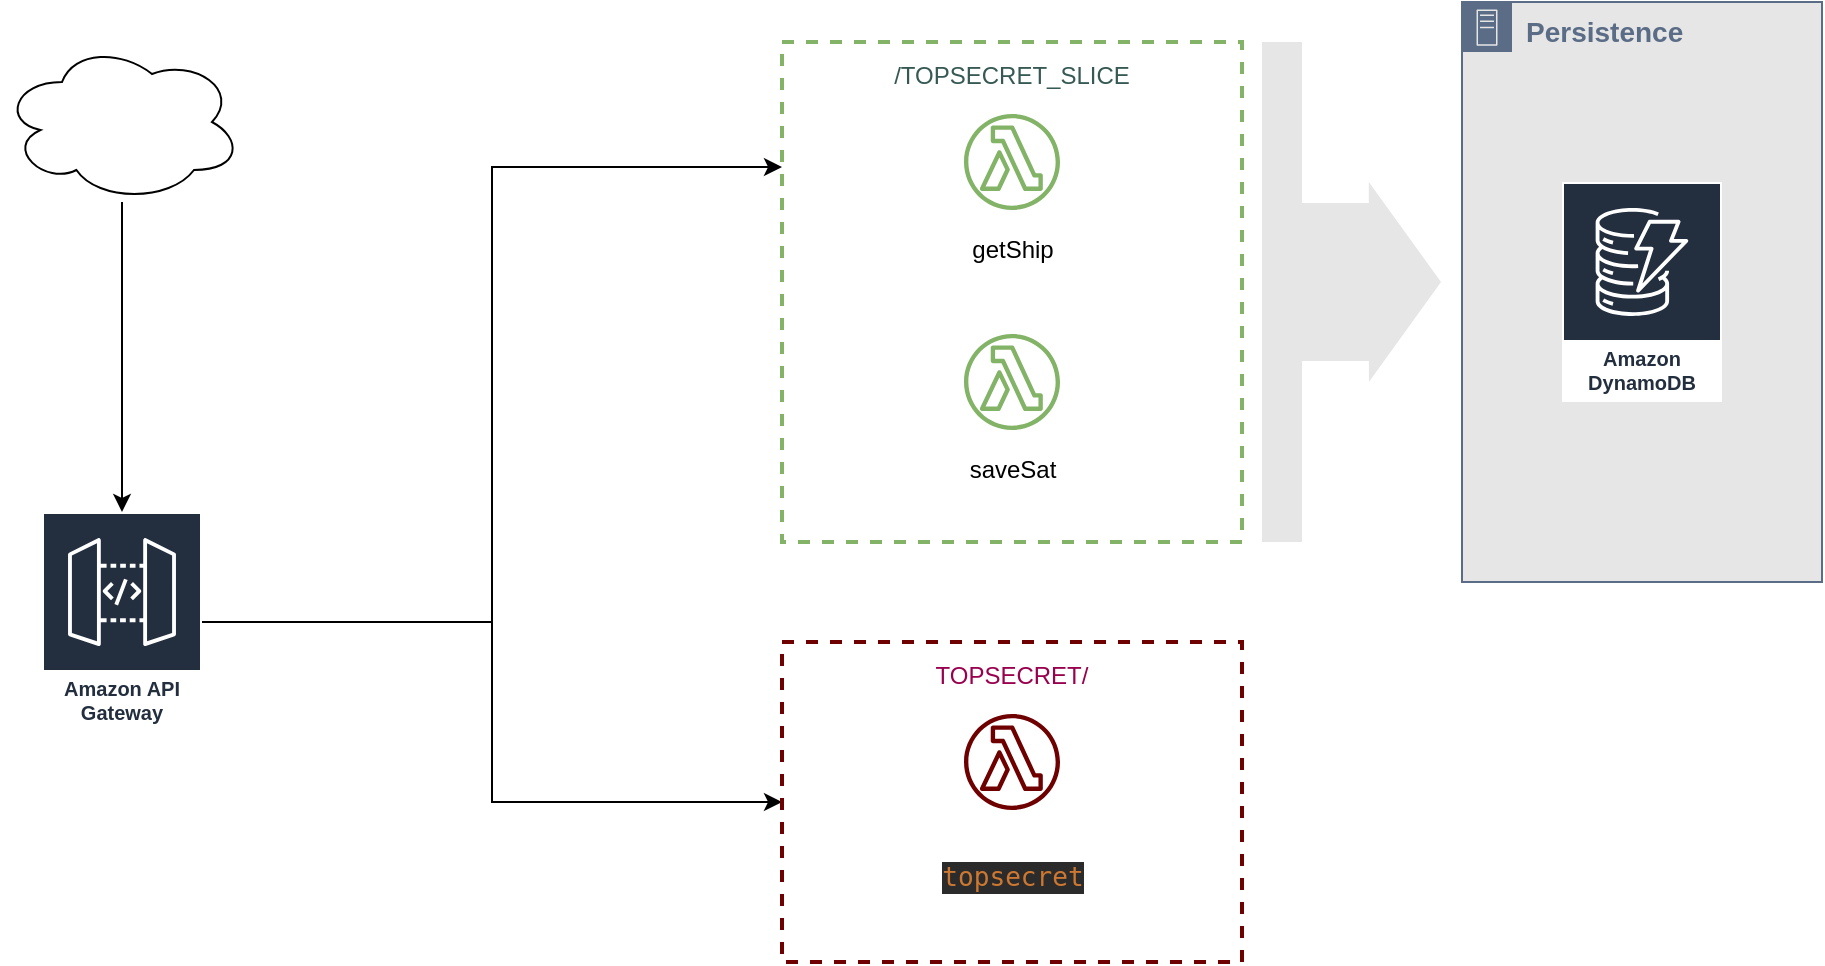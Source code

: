 <mxfile version="13.9.9" type="device"><diagram id="EVuO_Dan4zfNtjg-f0ne" name="Page-1"><mxGraphModel dx="1346" dy="830" grid="1" gridSize="10" guides="1" tooltips="1" connect="1" arrows="1" fold="1" page="1" pageScale="1" pageWidth="980" pageHeight="690" math="0" shadow="0"><root><mxCell id="0"/><mxCell id="1" parent="0"/><mxCell id="dVWwyOC_wPsvgQfh65ci-24" value="" style="shape=flexArrow;endArrow=classic;html=1;width=79;endSize=11.69;strokeColor=none;comic=0;exitX=0.5;exitY=0.512;exitDx=0;exitDy=0;exitPerimeter=0;fillColor=#E6E6E6;" parent="1" edge="1"><mxGeometry width="50" height="50" relative="1" as="geometry"><mxPoint x="650" y="150.04" as="sourcePoint"/><mxPoint x="730" y="150" as="targetPoint"/></mxGeometry></mxCell><mxCell id="dVWwyOC_wPsvgQfh65ci-22" value="&lt;b&gt;&lt;font style=&quot;font-size: 14px&quot;&gt;Persistence&lt;/font&gt;&lt;/b&gt;" style="points=[[0,0],[0.25,0],[0.5,0],[0.75,0],[1,0],[1,0.25],[1,0.5],[1,0.75],[1,1],[0.75,1],[0.5,1],[0.25,1],[0,1],[0,0.75],[0,0.5],[0,0.25]];outlineConnect=0;gradientColor=none;html=1;whiteSpace=wrap;fontSize=12;fontStyle=0;shape=mxgraph.aws4.group;grIcon=mxgraph.aws4.group_on_premise;strokeColor=#5A6C86;fillColor=#E6E6E6;verticalAlign=top;align=left;spacingLeft=30;fontColor=#5A6C86;dashed=0;" parent="1" vertex="1"><mxGeometry x="740" y="10" width="180" height="290" as="geometry"/></mxCell><mxCell id="w4A2VTAo05l7qTb8NcLi-17" value="&lt;font color=&quot;#365953&quot;&gt;/TOPSECRET_SLICE&lt;/font&gt;" style="outlineConnect=0;html=1;whiteSpace=wrap;fontSize=12;fontStyle=0;strokeColor=#82b366;fillColor=none;verticalAlign=top;align=center;dashed=1;spacingTop=3;strokeWidth=2;" parent="1" vertex="1"><mxGeometry x="400" y="30" width="230" height="250" as="geometry"/></mxCell><mxCell id="nzh9BN7Fb9rc5JBofxlx-1" style="edgeStyle=orthogonalEdgeStyle;rounded=0;orthogonalLoop=1;jettySize=auto;html=1;entryX=0;entryY=0.25;entryDx=0;entryDy=0;" edge="1" parent="1" source="w4A2VTAo05l7qTb8NcLi-4" target="w4A2VTAo05l7qTb8NcLi-17"><mxGeometry relative="1" as="geometry"/></mxCell><mxCell id="nzh9BN7Fb9rc5JBofxlx-2" style="edgeStyle=orthogonalEdgeStyle;rounded=0;orthogonalLoop=1;jettySize=auto;html=1;" edge="1" parent="1" source="w4A2VTAo05l7qTb8NcLi-4" target="dVWwyOC_wPsvgQfh65ci-19"><mxGeometry relative="1" as="geometry"/></mxCell><mxCell id="w4A2VTAo05l7qTb8NcLi-4" value="Amazon API Gateway" style="outlineConnect=0;fontColor=#232F3E;gradientColor=none;strokeColor=#ffffff;fillColor=#232F3E;dashed=0;verticalLabelPosition=middle;verticalAlign=bottom;align=center;html=1;whiteSpace=wrap;fontSize=10;fontStyle=1;spacing=3;shape=mxgraph.aws4.productIcon;prIcon=mxgraph.aws4.api_gateway;" parent="1" vertex="1"><mxGeometry x="30" y="265" width="80" height="110" as="geometry"/></mxCell><mxCell id="w4A2VTAo05l7qTb8NcLi-10" value="getShip" style="outlineConnect=0;strokeColor=#82b366;fillColor=none;dashed=0;verticalLabelPosition=bottom;verticalAlign=top;align=center;html=1;fontSize=12;fontStyle=0;aspect=fixed;shape=mxgraph.aws4.resourceIcon;resIcon=mxgraph.aws4.lambda_function;" parent="1" vertex="1"><mxGeometry x="485" y="60" width="60" height="60" as="geometry"/></mxCell><mxCell id="w4A2VTAo05l7qTb8NcLi-11" value="saveSat" style="outlineConnect=0;strokeColor=#82b366;fillColor=none;dashed=0;verticalLabelPosition=bottom;verticalAlign=top;align=center;html=1;fontSize=12;fontStyle=0;aspect=fixed;shape=mxgraph.aws4.resourceIcon;resIcon=mxgraph.aws4.lambda_function;" parent="1" vertex="1"><mxGeometry x="485" y="170" width="60" height="60" as="geometry"/></mxCell><mxCell id="w4A2VTAo05l7qTb8NcLi-23" value="Amazon DynamoDB" style="outlineConnect=0;fontColor=#232F3E;gradientColor=none;strokeColor=#ffffff;fillColor=#232F3E;dashed=0;verticalLabelPosition=middle;verticalAlign=bottom;align=center;html=1;whiteSpace=wrap;fontSize=10;fontStyle=1;spacing=3;shape=mxgraph.aws4.productIcon;prIcon=mxgraph.aws4.dynamodb;" parent="1" vertex="1"><mxGeometry x="790" y="100" width="80" height="110" as="geometry"/></mxCell><mxCell id="dVWwyOC_wPsvgQfh65ci-4" style="edgeStyle=orthogonalEdgeStyle;rounded=0;orthogonalLoop=1;jettySize=auto;html=1;" parent="1" source="dVWwyOC_wPsvgQfh65ci-1" target="w4A2VTAo05l7qTb8NcLi-4" edge="1"><mxGeometry relative="1" as="geometry"/></mxCell><mxCell id="dVWwyOC_wPsvgQfh65ci-1" value="" style="ellipse;shape=cloud;whiteSpace=wrap;html=1;" parent="1" vertex="1"><mxGeometry x="10" y="30" width="120" height="80" as="geometry"/></mxCell><mxCell id="dVWwyOC_wPsvgQfh65ci-19" value="&lt;font color=&quot;#99004d&quot;&gt;TOPSECRET/&lt;/font&gt;" style="outlineConnect=0;html=1;whiteSpace=wrap;fontSize=12;fontStyle=0;strokeColor=#6F0000;fillColor=none;verticalAlign=top;align=center;dashed=1;spacingTop=3;strokeWidth=2;fontColor=#ffffff;" parent="1" vertex="1"><mxGeometry x="400" y="330" width="230" height="160" as="geometry"/></mxCell><mxCell id="dVWwyOC_wPsvgQfh65ci-20" value="&lt;pre style=&quot;background-color: #2b2b2b ; color: #a9b7c6 ; font-family: &amp;#34;jetbrains mono&amp;#34; , monospace ; font-size: 9.8pt&quot;&gt;&lt;span style=&quot;color: #cc7832&quot;&gt;topsecret&lt;/span&gt;&lt;/pre&gt;" style="outlineConnect=0;strokeColor=#6F0000;fillColor=none;dashed=0;verticalLabelPosition=bottom;verticalAlign=top;align=center;html=1;fontSize=12;fontStyle=0;aspect=fixed;shape=mxgraph.aws4.resourceIcon;resIcon=mxgraph.aws4.lambda_function;fontColor=#ffffff;" parent="1" vertex="1"><mxGeometry x="485" y="360" width="60" height="60" as="geometry"/></mxCell><mxCell id="dVWwyOC_wPsvgQfh65ci-23" value="" style="rounded=0;whiteSpace=wrap;html=1;strokeColor=none;strokeWidth=2;fillColor=#E6E6E6;" parent="1" vertex="1"><mxGeometry x="640" y="30" width="20" height="250" as="geometry"/></mxCell></root></mxGraphModel></diagram></mxfile>